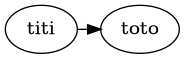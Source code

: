 {
  "sha1": "2dfykzuwh5l5yib828l7mxtu464wuhq",
  "insertion": {
    "when": "2024-05-30T20:48:19.962Z",
    "user": "plantuml@gmail.com"
  }
}
@startuml
digraph toto {
compound=true;
toto;
subgraph cluster001 { 
titi;
}
titi->toto; {titi;toto;rank=same}
}
@enduml
